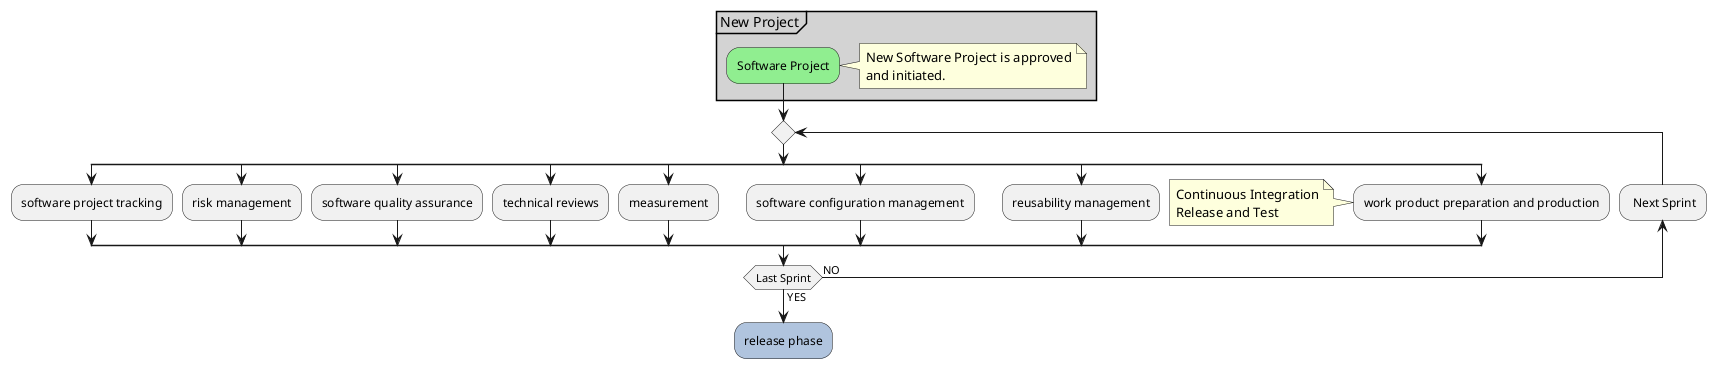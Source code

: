 
@startuml UmbrellaActivities
partition #LightGrey "New Project" {
#LightGreen:Software Project;
note right
    New Software Project is approved
    and initiated.
end note
}
repeat

split
  :software project tracking;
split again
  :risk management;
split again
  :software quality assurance;
split again
  :technical reviews;
split again
  :measurement;
split again
  :software configuration management;
split again
  :reusability management;
split again
  :work product preparation and production;
note
  Continuous Integration
  Release and Test
end note
end split;
backward : Next Sprint;
repeatwhile (Last Sprint) is (NO) not (YES)
#LightSteelBlue:release phase;

@enduml



@startuml UmbrellaG
start;
:task story;
fork
  :test stubs;
fork again
  :detailed design;
end merge;
repeat;
  :code;
  :shelf;
repeatwhile (Review Pass) is (fail) not (pass)
repeat
  :merge code;
  :test CI;
repeatwhile (test pass) is (fail) not (pass)



@enduml



@startuml A
start
fork
  :action 1;
fork again
  :action 2;
end merge
stop
@enduml

@startuml
skinparam ConditionEndStyle diamond
:A;
if (decision) then (yes)
    :B1;
else (no)
endif
:C;
@enduml

@startuml
skinparam conditionStyle foo1
start
repeat
  :act1;
  :act2;
repeatwhile (<b>end)
:act3;
@enduml

@startuml Ab
start
fork
  :action 1;
fork again
  :action 2;
end fork
stop
@enduml

@startuml B
|Swimlane1|
start
:foo1;
|#AntiqueWhite|Swimlane2|
:foo2;
:foo3;
|Swimlane1|
:foo4;
|Swimlane2|
:foo5;
stop
@enduml

@startuml C
start
repeat
  :Test something;
    if (Something went wrong?) then (no)
      #palegreen:OK;
      break
    endif
    ->NOK;
    :Alert "Error with long text";
repeat while (Something went wrong with long text?) is (yes) not (no)
->//merged step//;
:Alert "Success";
stop
@enduml

@startuml

start
:ClickServlet.handleRequest();
:new page;
if (Page.onSecurityCheck) then (true)
  :Page.onInit();
  if (isForward?) then (no)
    :Process controls;
    if (continue processing?) then (no)
      stop
    endif

    if (isPost?) then (yes)
      :Page.onPost();
    else (no)
      :Page.onGet();
    endif
    :Page.onRender();
  endif
else (false)
endif

if (do redirect?) then (yes)
  :redirect process;
else
  if (do forward?) then (yes)
    :Forward request;
  else (no)
    :Render page template;
  endif
endif

stop

@enduml

@startuml
while (check filesize ?) is (not empty)
  :read file;
endwhile (empty)
:close file;
@enduml

@startuml

start

if (multiprocessor?) then (yes)
  fork
    :Treatment 1;
  fork again
    :Treatment 2;
  end fork
else (monoproc)
  :Treatment 1;
  :Treatment 2;
endif

@enduml

@startuml
split
   -[hidden]->
   :A;
split again
   -[hidden]->
   :a;
   :b;
split again
   -[hidden]->
   (Z)
end split
:D;
@enduml

@startuml
start
split
   :A;
   kill
split again
   :b;
   :c;
   detach
split again
   (Z)
   detach
split again
   end
split again
   stop
end split
@enduml


@startuml

start
:foo1;
floating note left: This is a note
:foo2;
note right
  This note is on several
  //lines// and can
  contain <b>HTML</b>
  ====
  * Calling the method ""foo()"" is prohibited
end note
stop

@enduml


@startuml
start
repeat :Enter data;
:Submit;
backward :Warning;
note right: Note
repeat while (Valid?) is (No) not (Yes)
stop
@enduml

@startuml
start
partition "**process** HelloWorld" {
    note
        This is my note
        ----
        //Creole test//
    end note
    :Ready;
    :HelloWorld(i)>
    :Hello-Sent;
}
@enduml

@startuml
:foo1;
-> You can put text on arrows;
if (test) then
  -[#blue]->
  :foo2;
  -[#green,dashed]-> The text can
  also be on several lines
  and **very** long...;
  :foo3;
else
  -[#black,dotted]->
  :foo4;
endif
-[#gray,bold]->
:foo5;
@enduml

@startuml
start
:The connector below
wishes he was blue;
#blue:(B)
:This next connector
feels that she would
be better off green;
#green:(G)
stop
@enduml


@startuml
start
partition #lightGreen "Input Interface" {
    :read config file;
    :init internal variable;
}
partition Running {
    :wait for user interaction;
    :print information;
}
stop
@enduml

@startuml
|Swimlane1|
start
:foo1;
|#AntiqueWhite|Swimlane2|
:foo2;
:foo3;
|Swimlane1|
:foo4;
|Swimlane2|
:foo5;
stop
@enduml

@startuml
|#pink|Actor_For_red|
start
if (color?) is (red) then
#pink:**action red**;
:foo1;
else (not red)
|#lightgray|Actor_For_no_red|
#lightgray:**action not red**;
:foo2;
endif
|Next_Actor|
#lightblue:foo3;
:foo4;
|Final_Actor|
#palegreen:foo5;
stop
@enduml

@startuml
 :start;
 fork
   :foo1;
   :foo2;
 fork again
   :foo3;
   kill
 endfork
 if (foo4) then
   :foo5;
   kill
 endif
 :foo6;
 kill
 :foo7;
 stop
@enduml

@startuml
:Ready;
:next(o)|
:Receiving;
split
 :nak(i)<
 :ack(o)>
split again
 :ack(i)<
 :next(o)
 on several lines|
 :i := i + 1]
 :ack(o)>
split again
 :err(i)<
 :nak(o)>
split again
 :foo/
split again
 :bar\\
split again
 :i > 5}
stop
end split
:finish;
@enduml

